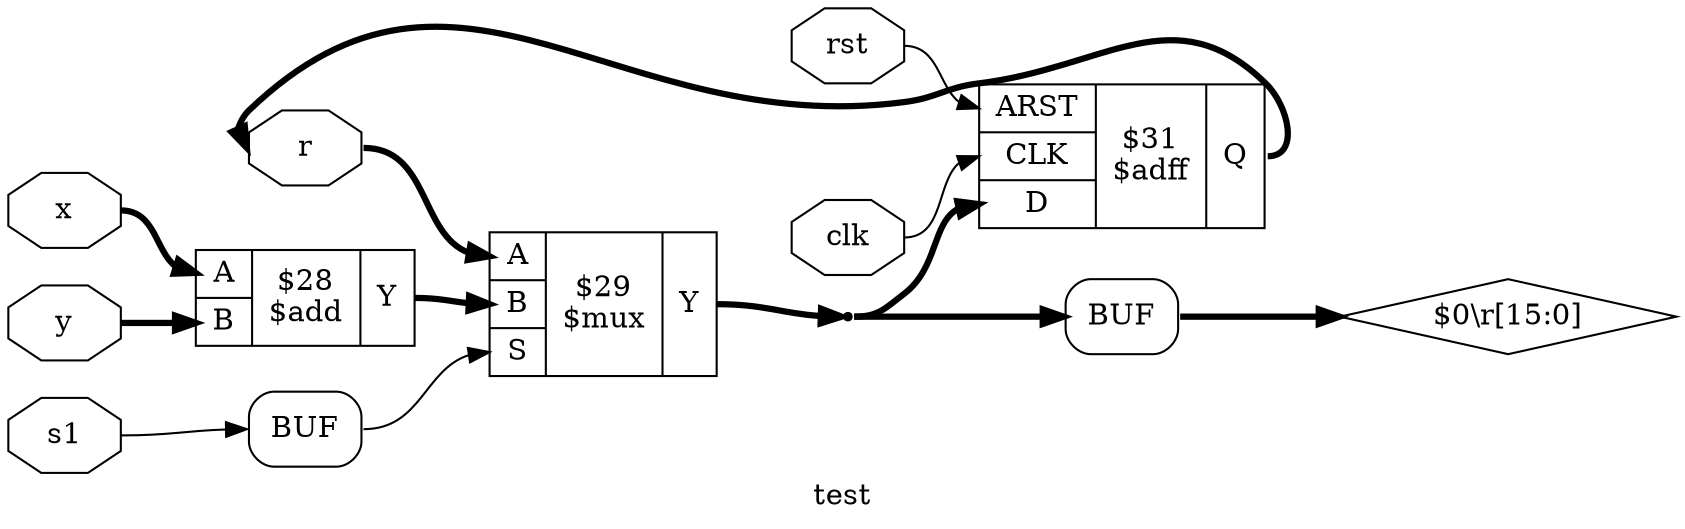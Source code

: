 digraph "test" {
label="test";
rankdir="LR";
remincross=true;
n5 [ shape=octagon, label="r", color="black", fontcolor="black" ];
n6 [ shape=octagon, label="rst", color="black", fontcolor="black" ];
n7 [ shape=octagon, label="s1", color="black", fontcolor="black" ];
n8 [ shape=octagon, label="clk", color="black", fontcolor="black" ];
n9 [ shape=octagon, label="y", color="black", fontcolor="black" ];
n10 [ shape=octagon, label="x", color="black", fontcolor="black" ];
c15 [ shape=record, label="{{<p11> ARST|<p12> CLK|<p13> D}|$31\n$adff|{<p14> Q}}" ];
c20 [ shape=record, label="{{<p16> A|<p17> B|<p18> S}|$29\n$mux|{<p19> Y}}" ];
c21 [ shape=record, label="{{<p16> A|<p17> B}|$28\n$add|{<p19> Y}}" ];
x0 [shape=box, style=rounded, label="BUF"];
x1 [shape=box, style=rounded, label="BUF"];
n1 [ shape=point ];
c20:p19:e -> n1:w [color="black", style="setlinewidth(3)", label=""];
n1:e -> c15:p13:w [color="black", style="setlinewidth(3)", label=""];
n1:e -> x1:w:w [color="black", style="setlinewidth(3)", label=""];
n10:e -> c21:p16:w [color="black", style="setlinewidth(3)", label=""];
x0:e:e -> c20:p18:w [color="black", label=""];
c21:p19:e -> c20:p17:w [color="black", style="setlinewidth(3)", label=""];
n4 [ shape=diamond, label="$0\\r[15:0]" ];
x1:e:e -> n4:w [color="black", style="setlinewidth(3)", label=""];
c15:p14:e -> n5:w [color="black", style="setlinewidth(3)", label=""];
n5:e -> c20:p16:w [color="black", style="setlinewidth(3)", label=""];
n6:e -> c15:p11:w [color="black", label=""];
n7:e -> x0:w:w [color="black", label=""];
n8:e -> c15:p12:w [color="black", label=""];
n9:e -> c21:p17:w [color="black", style="setlinewidth(3)", label=""];
}
